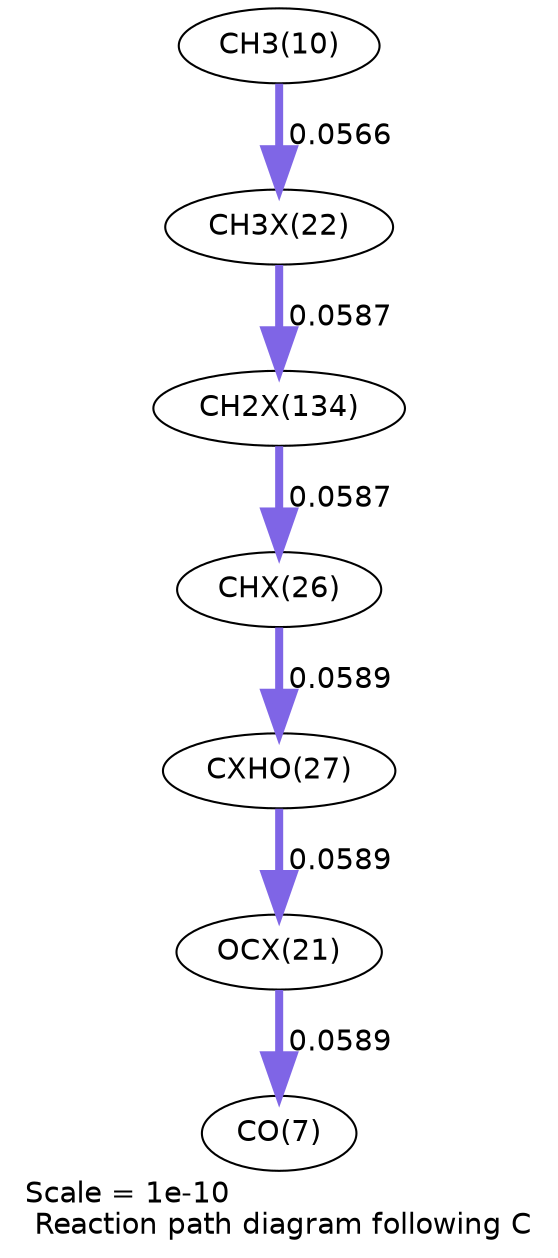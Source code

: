digraph reaction_paths {
center=1;
s12 -> s35[fontname="Helvetica", penwidth=3.83, arrowsize=1.92, color="0.7, 0.557, 0.9"
, label=" 0.0566"];
s35 -> s48[fontname="Helvetica", penwidth=3.86, arrowsize=1.93, color="0.7, 0.559, 0.9"
, label=" 0.0587"];
s48 -> s38[fontname="Helvetica", penwidth=3.86, arrowsize=1.93, color="0.7, 0.559, 0.9"
, label=" 0.0587"];
s38 -> s39[fontname="Helvetica", penwidth=3.86, arrowsize=1.93, color="0.7, 0.559, 0.9"
, label=" 0.0589"];
s39 -> s34[fontname="Helvetica", penwidth=3.86, arrowsize=1.93, color="0.7, 0.559, 0.9"
, label=" 0.0589"];
s34 -> s9[fontname="Helvetica", penwidth=3.86, arrowsize=1.93, color="0.7, 0.559, 0.9"
, label=" 0.0589"];
s9 [ fontname="Helvetica", label="CO(7)"];
s12 [ fontname="Helvetica", label="CH3(10)"];
s34 [ fontname="Helvetica", label="OCX(21)"];
s35 [ fontname="Helvetica", label="CH3X(22)"];
s38 [ fontname="Helvetica", label="CHX(26)"];
s39 [ fontname="Helvetica", label="CXHO(27)"];
s48 [ fontname="Helvetica", label="CH2X(134)"];
 label = "Scale = 1e-10\l Reaction path diagram following C";
 fontname = "Helvetica";
}
